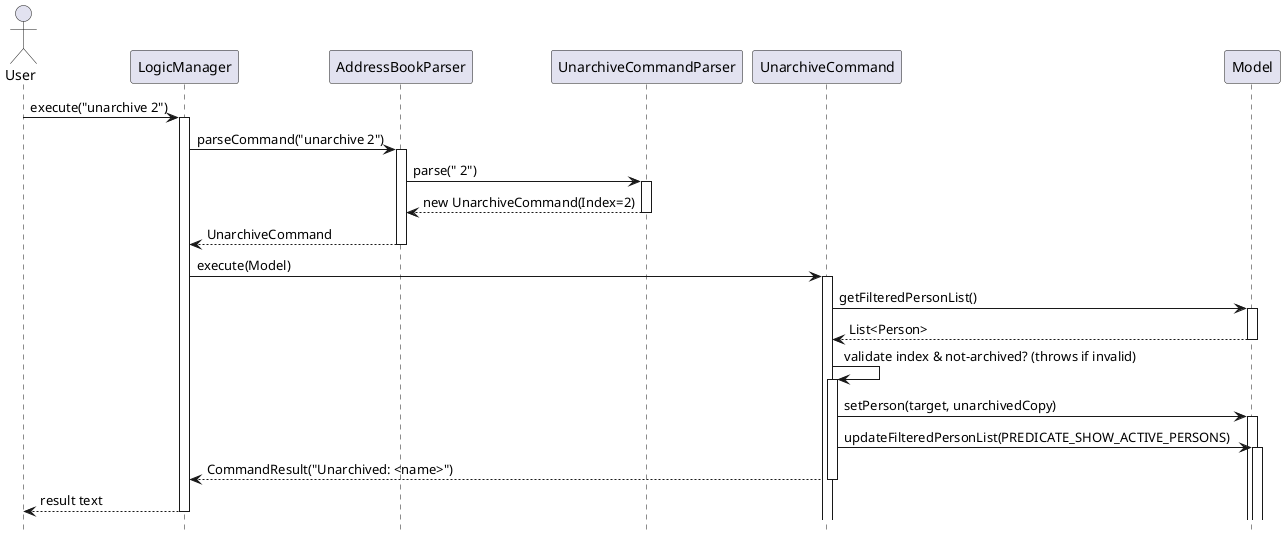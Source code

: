 @startuml
autoactivate on
hide footbox
actor User
participant "LogicManager" as L
participant "AddressBookParser" as ABP
participant "UnarchiveCommandParser" as UCP
participant "UnarchiveCommand" as UC
participant "Model" as M

User -> L : execute("unarchive 2")
L -> ABP : parseCommand("unarchive 2")
ABP -> UCP : parse(" 2")
UCP --> ABP : new UnarchiveCommand(Index=2)
ABP --> L : UnarchiveCommand
L -> UC : execute(Model)
UC -> M : getFilteredPersonList()
M --> UC : List<Person>
UC -> UC : validate index & not-archived? (throws if invalid)
UC -> M : setPerson(target, unarchivedCopy)
UC -> M : updateFilteredPersonList(PREDICATE_SHOW_ACTIVE_PERSONS)
UC --> L : CommandResult("Unarchived: <name>")
L --> User : result text
@enduml
